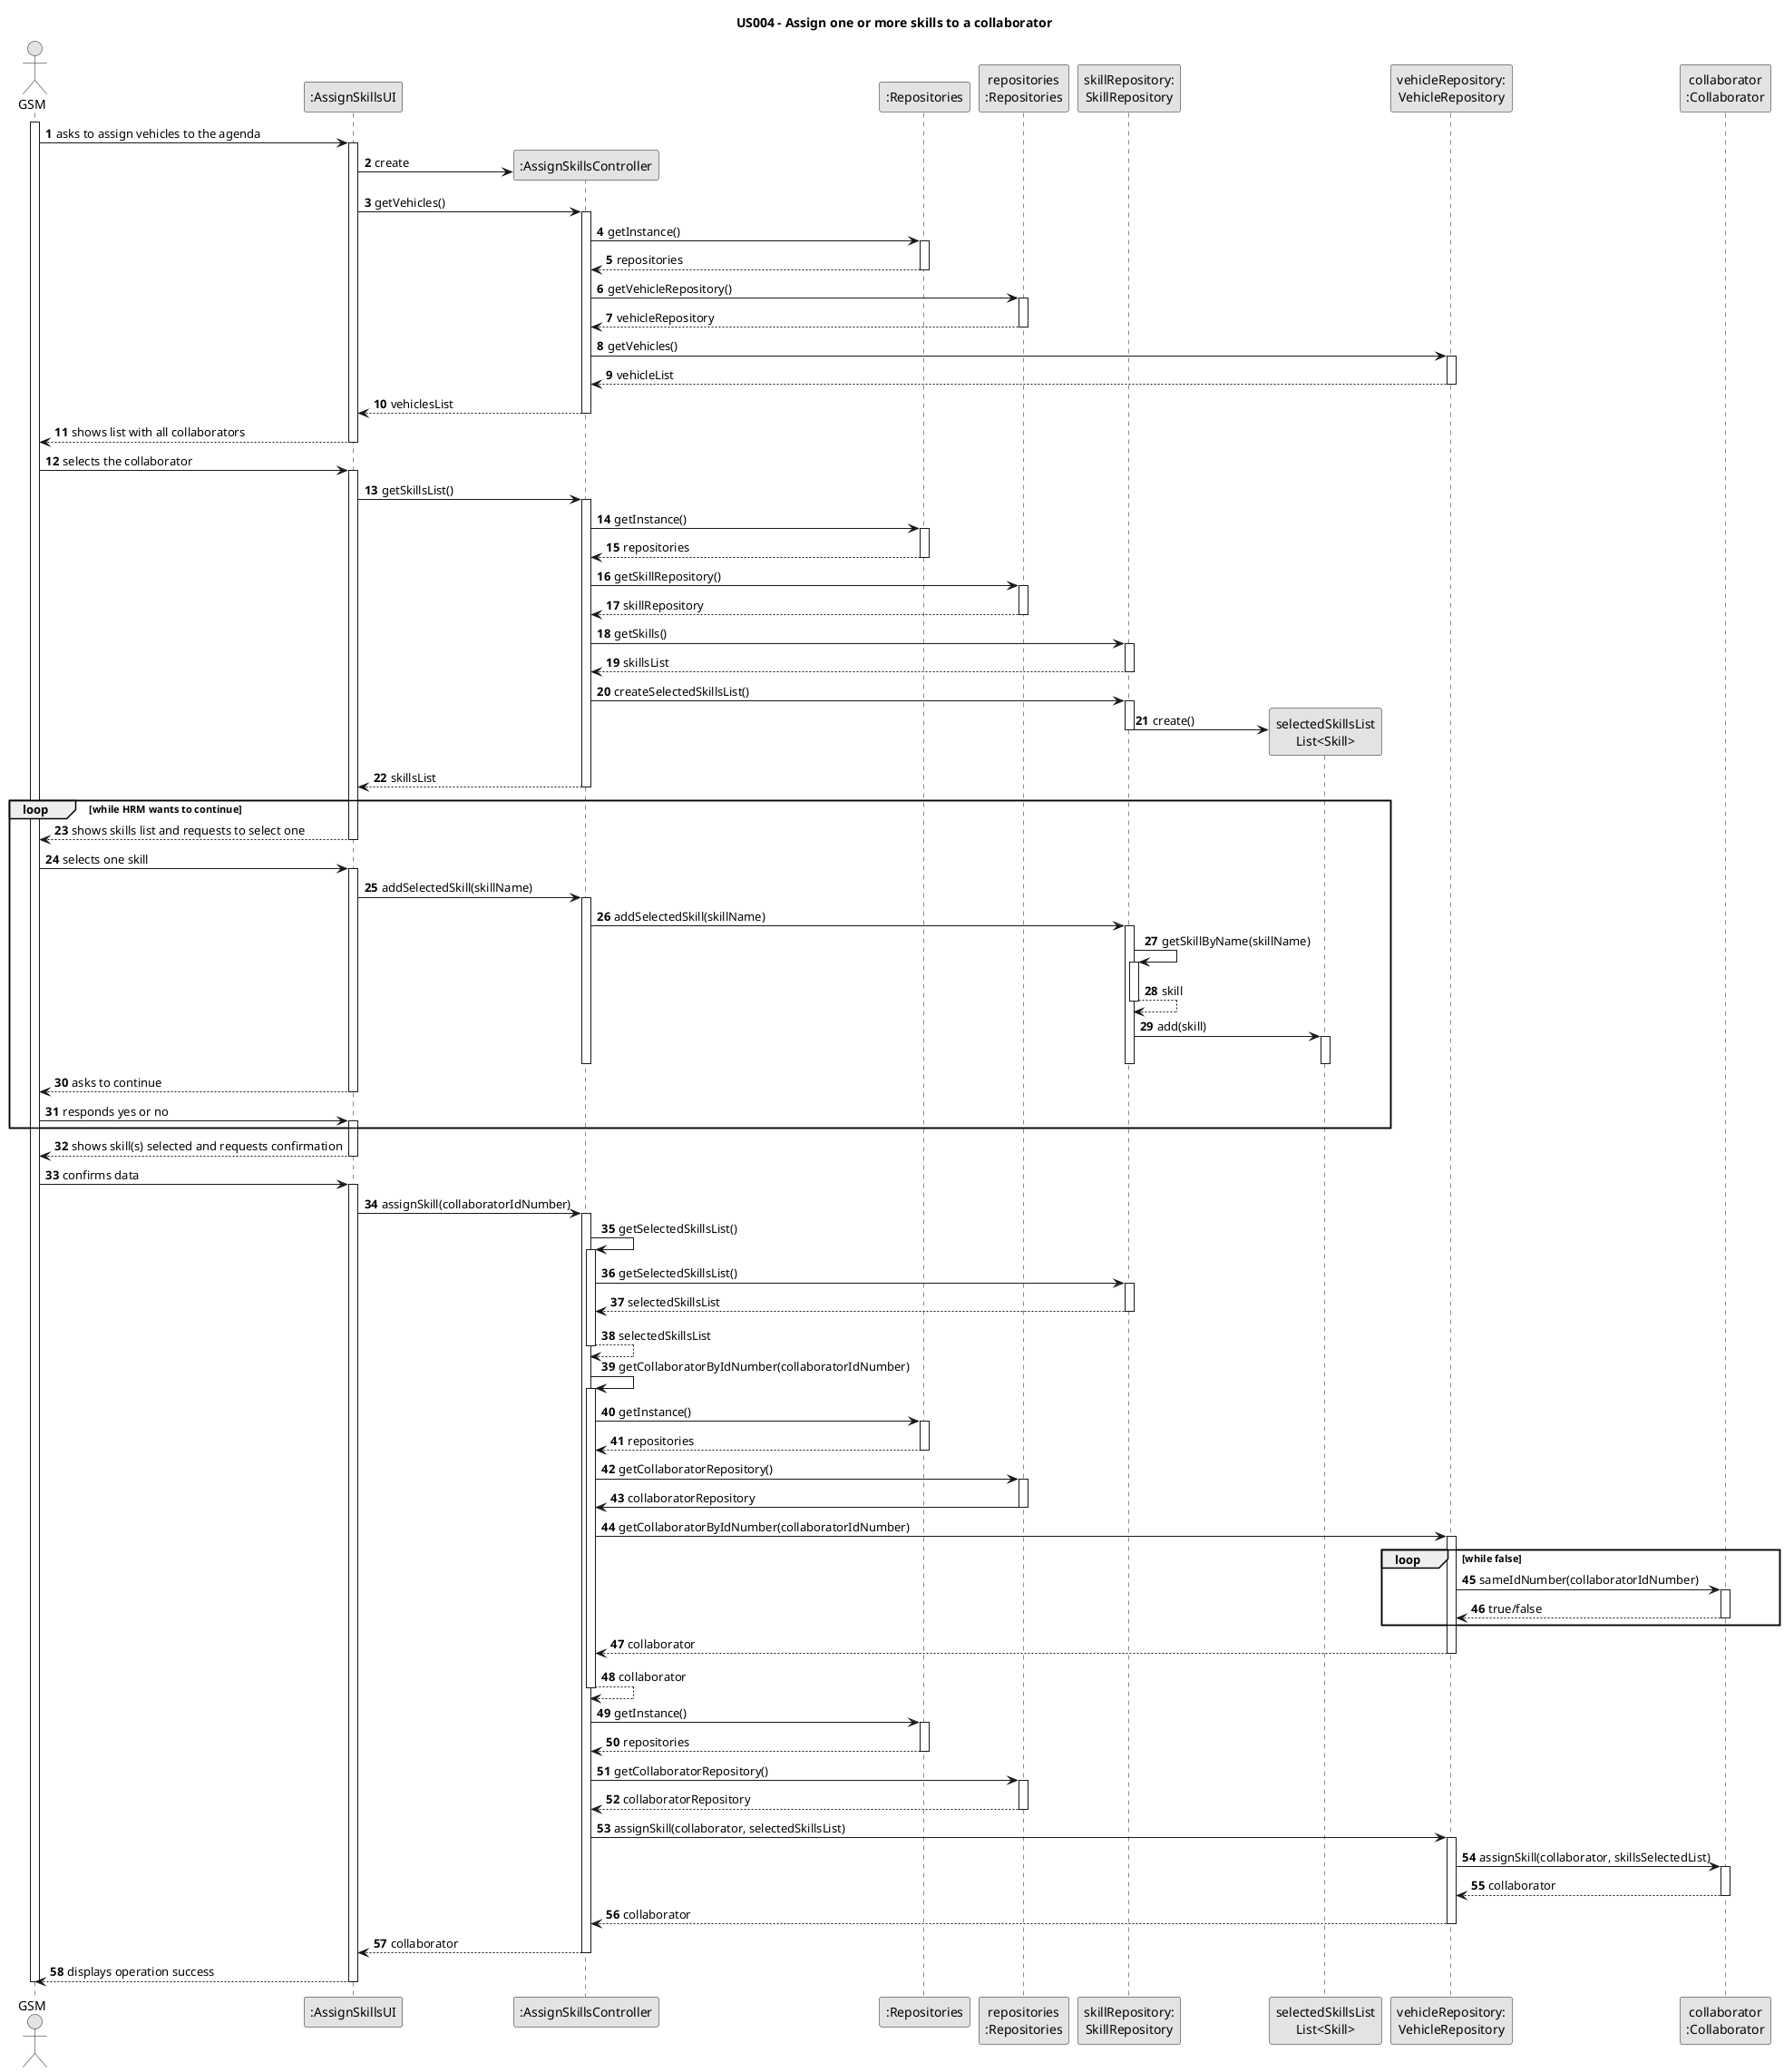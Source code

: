@startuml
skinparam monochrome true
skinparam packageStyle rectangle
skinparam shadowing false

title US004 - Assign one or more skills to a collaborator

autonumber

actor "GSM" as GSM
participant ":AssignSkillsUI" as UI
participant ":AssignSkillsController" as CTRL
participant ":Repositories" as RepositorySingleton
participant "repositories\n:Repositories" as PLAT
participant "skillRepository:\nSkillRepository" as SkillRepository
participant "selectedSkillsList\nList<Skill>" as selectedSkillsList
participant "vehicleRepository:\nVehicleRepository" as VehicleRepository
participant "collaborator\n:Collaborator" as Collaborator

activate GSM

    GSM -> UI : asks to assign vehicles to the agenda
    activate UI

    UI -> CTRL** : create

                UI -> CTRL : getVehicles()
                activate CTRL

                    CTRL -> RepositorySingleton : getInstance()
                    activate RepositorySingleton

                        RepositorySingleton --> CTRL: repositories
                    deactivate RepositorySingleton

                    CTRL -> PLAT : getVehicleRepository()
                    activate PLAT

                        PLAT --> CTRL: vehicleRepository
                    deactivate PLAT

                    CTRL -> VehicleRepository : getVehicles()
                    activate VehicleRepository

                        VehicleRepository --> CTRL : vehicleList
                    deactivate VehicleRepository

                    CTRL --> UI : vehiclesList
                deactivate CTRL

    UI --> GSM : shows list with all collaborators
    deactivate UI

    GSM -> UI : selects the collaborator
    activate UI

        UI -> CTRL : getSkillsList()
        activate CTRL

            CTRL -> RepositorySingleton : getInstance()
            activate RepositorySingleton

            RepositorySingleton --> CTRL: repositories
            deactivate RepositorySingleton

            CTRL -> PLAT : getSkillRepository()
            activate PLAT

            PLAT --> CTRL: skillRepository
            deactivate PLAT

            CTRL -> SkillRepository : getSkills()
            activate SkillRepository

            SkillRepository --> CTRL : skillsList
            deactivate SkillRepository

            CTRL -> SkillRepository : createSelectedSkillsList()
            activate SkillRepository

                SkillRepository -> selectedSkillsList** : create()
            deactivate SkillRepository

            CTRL --> UI : skillsList
        deactivate CTRL

    loop while HRM wants to continue
    UI --> GSM : shows skills list and requests to select one
    deactivate UI

    GSM -> UI : selects one skill
    activate UI

    UI -> CTRL : addSelectedSkill(skillName)
    activate CTRL

        CTRL -> SkillRepository: addSelectedSkill(skillName)
        activate SkillRepository

            SkillRepository -> SkillRepository: getSkillByName(skillName)
            activate SkillRepository

            SkillRepository --> SkillRepository: skill
            deactivate SkillRepository

            SkillRepository -> selectedSkillsList : add(skill)
            activate selectedSkillsList

            deactivate selectedSkillsList

            deactivate SkillRepository

        deactivate CTRL

    UI --> GSM : asks to continue

    deactivate UI

    GSM -> UI : responds yes or no
    activate UI
    end

    UI --> GSM : shows skill(s) selected and requests confirmation

    deactivate UI

    GSM -> UI : confirms data
    activate UI

    UI -> CTRL : assignSkill(collaboratorIdNumber)
    activate CTRL

    CTRL -> CTRL : getSelectedSkillsList()
    activate CTRL

    CTRL -> SkillRepository : getSelectedSkillsList()
    activate SkillRepository

    SkillRepository --> CTRL : selectedSkillsList
    deactivate SkillRepository

    CTRL --> CTRL : selectedSkillsList
    deactivate CTRL

        CTRL -> CTRL : getCollaboratorByIdNumber(collaboratorIdNumber)
                    activate CTRL

                        CTRL -> RepositorySingleton : getInstance()
                        activate RepositorySingleton

                            RepositorySingleton --> CTRL: repositories
                        deactivate RepositorySingleton

                        CTRL -> PLAT : getCollaboratorRepository()
                        activate PLAT

                            PLAT -> CTRL : collaboratorRepository
                        deactivate PLAT

                        CTRL -> VehicleRepository : getCollaboratorByIdNumber(collaboratorIdNumber)
                        activate VehicleRepository

                        loop while false

                            VehicleRepository -> Collaborator : sameIdNumber(collaboratorIdNumber)
                            activate Collaborator

                                Collaborator --> VehicleRepository : true/false
                                deactivate Collaborator

                        end loop

                            VehicleRepository --> CTRL : collaborator
                        deactivate VehicleRepository
                            CTRL --> CTRL : collaborator
                    deactivate CTRL

                CTRL -> RepositorySingleton : getInstance()
                activate RepositorySingleton

                RepositorySingleton --> CTRL: repositories
                deactivate RepositorySingleton

                CTRL -> PLAT : getCollaboratorRepository()
                activate PLAT

                PLAT --> CTRL: collaboratorRepository
                deactivate PLAT

                CTRL -> VehicleRepository : assignSkill(collaborator, selectedSkillsList)
                activate VehicleRepository

                VehicleRepository -> Collaborator: assignSkill(collaborator, skillsSelectedList)
                activate Collaborator

                Collaborator --> VehicleRepository : collaborator
                deactivate Collaborator

                VehicleRepository --> CTRL : collaborator
                deactivate VehicleRepository


                CTRL --> UI : collaborator

    deactivate CTRL

    UI --> GSM : displays operation success
    deactivate UI

deactivate GSM
@enduml